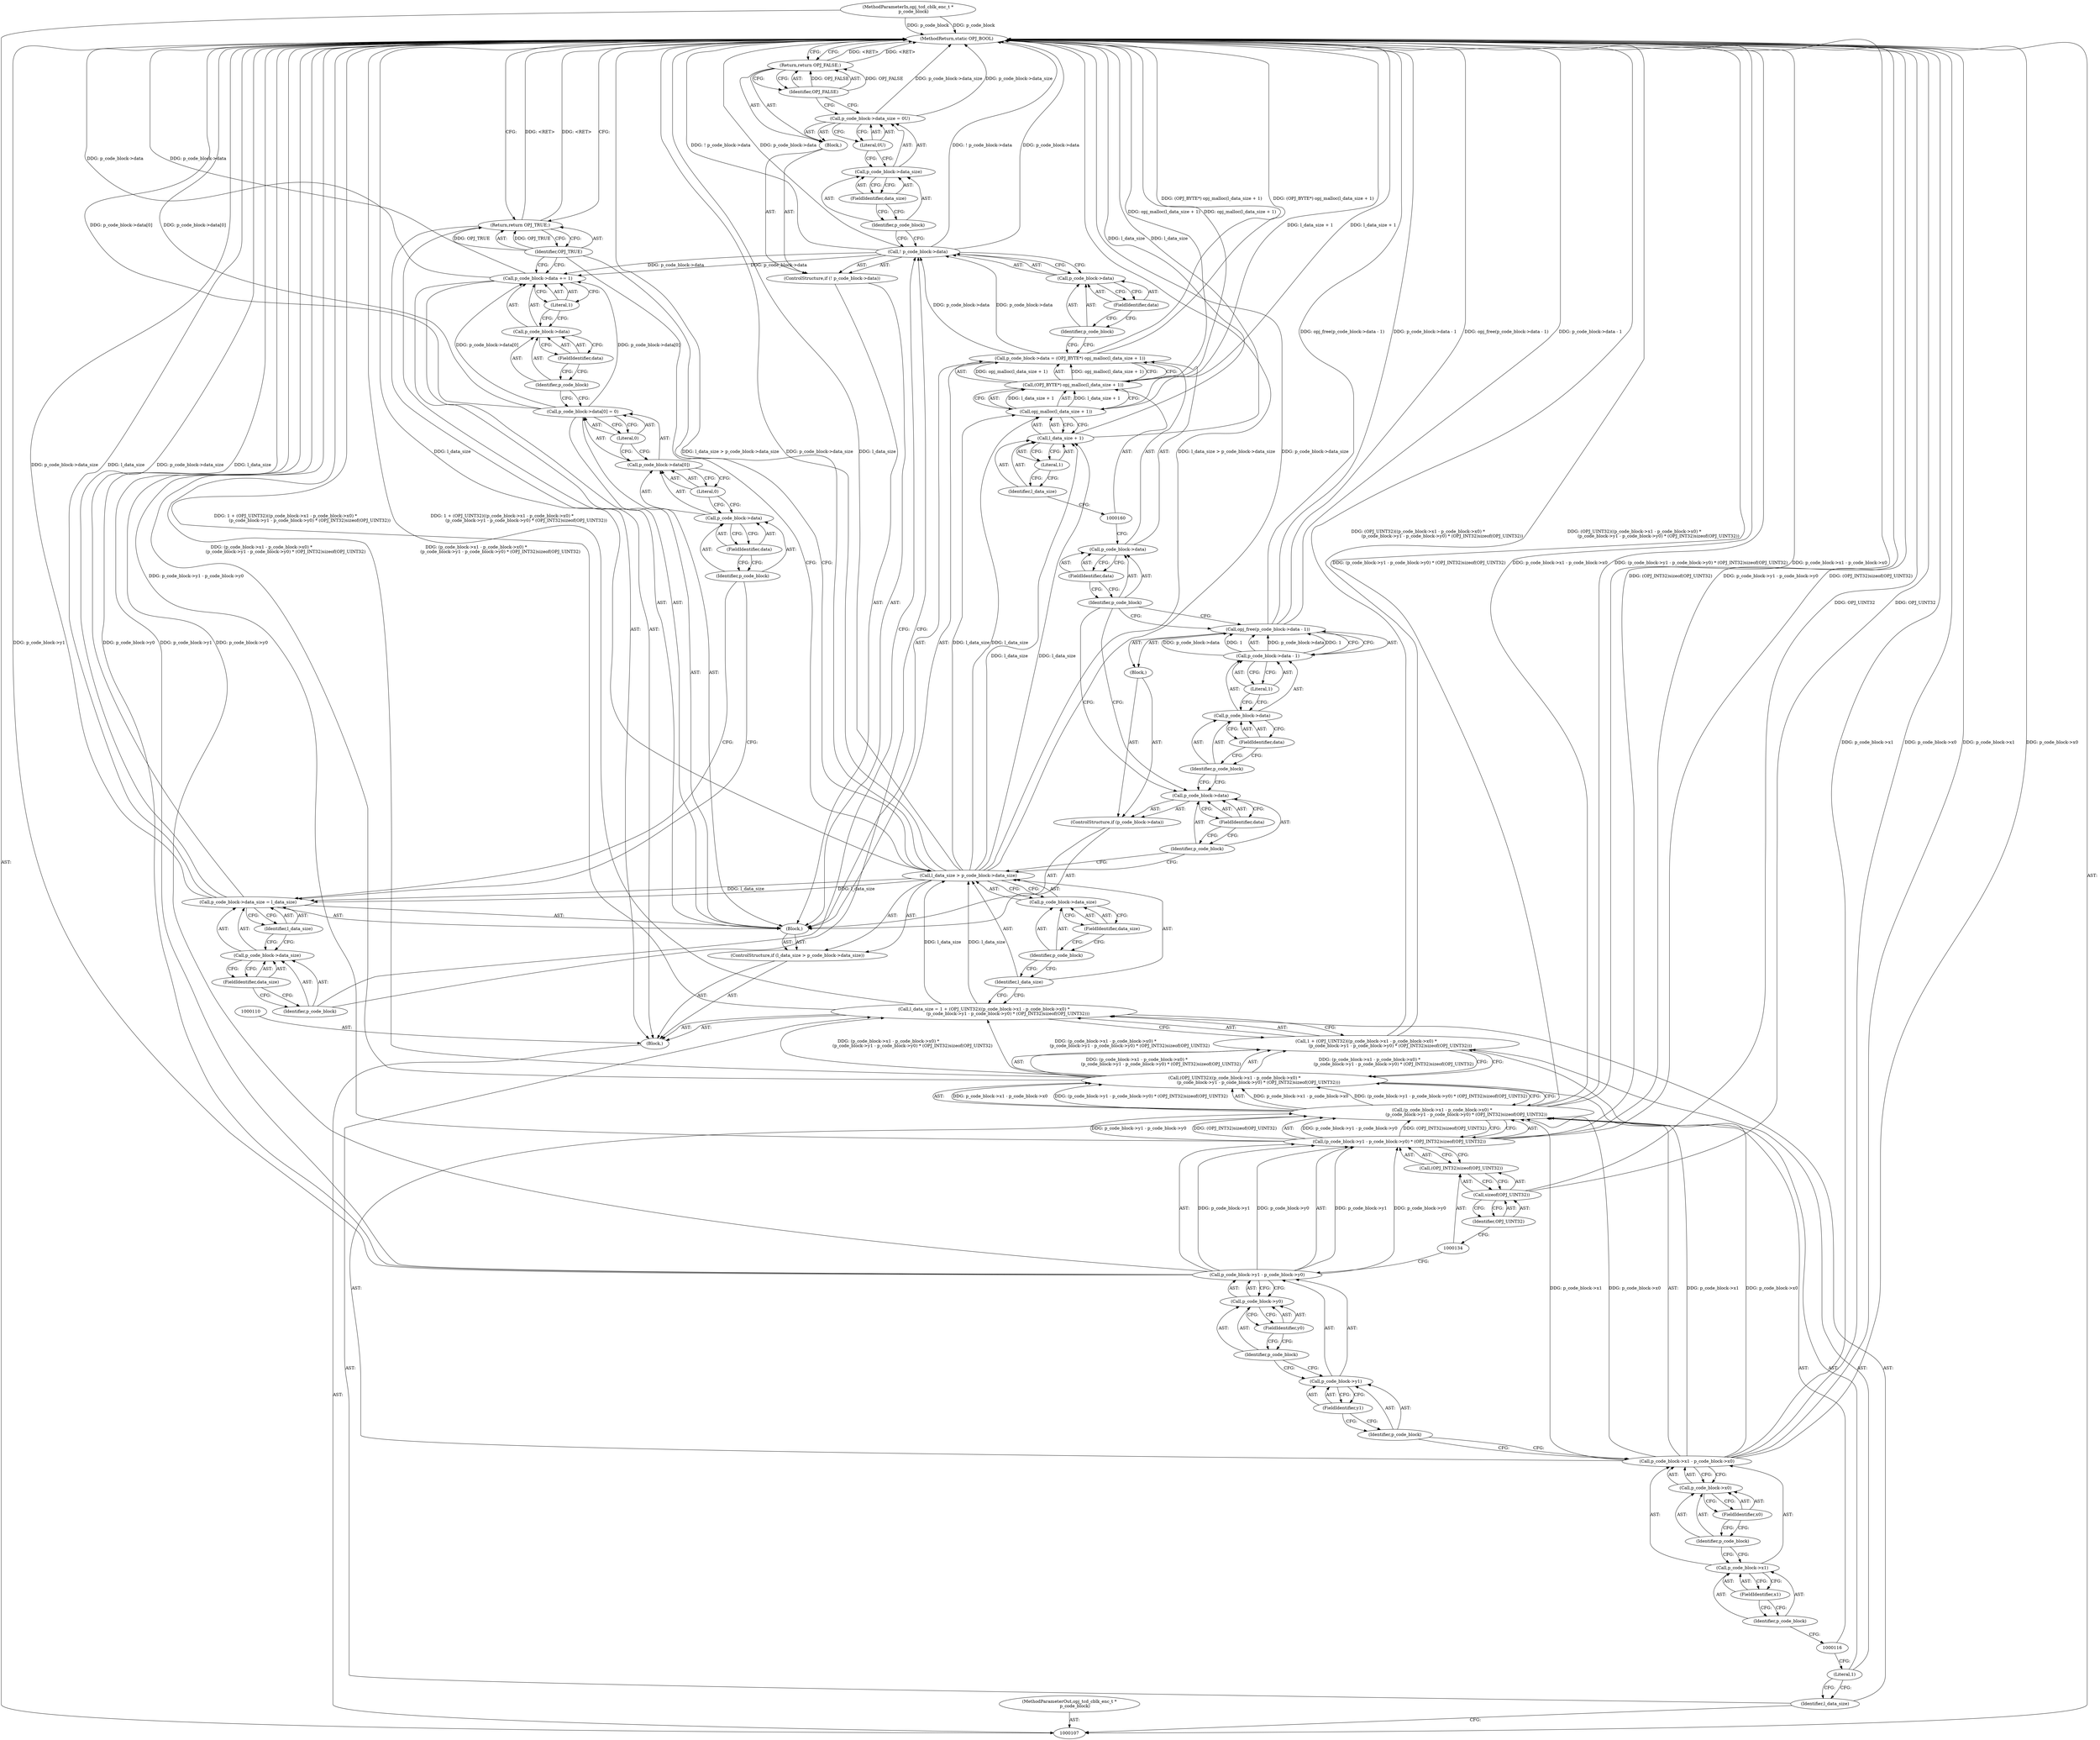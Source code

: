 digraph "0_openjpeg_397f62c0a838e15d667ef50e27d5d011d2c79c04" {
"1000197" [label="(MethodReturn,static OPJ_BOOL)"];
"1000108" [label="(MethodParameterIn,opj_tcd_cblk_enc_t *\n        p_code_block)"];
"1000266" [label="(MethodParameterOut,opj_tcd_cblk_enc_t *\n        p_code_block)"];
"1000140" [label="(Call,p_code_block->data_size)"];
"1000141" [label="(Identifier,p_code_block)"];
"1000142" [label="(FieldIdentifier,data_size)"];
"1000143" [label="(Block,)"];
"1000137" [label="(ControlStructure,if (l_data_size > p_code_block->data_size))"];
"1000138" [label="(Call,l_data_size > p_code_block->data_size)"];
"1000139" [label="(Identifier,l_data_size)"];
"1000145" [label="(Call,p_code_block->data)"];
"1000146" [label="(Identifier,p_code_block)"];
"1000147" [label="(FieldIdentifier,data)"];
"1000148" [label="(Block,)"];
"1000144" [label="(ControlStructure,if (p_code_block->data))"];
"1000149" [label="(Call,opj_free(p_code_block->data - 1))"];
"1000150" [label="(Call,p_code_block->data - 1)"];
"1000151" [label="(Call,p_code_block->data)"];
"1000152" [label="(Identifier,p_code_block)"];
"1000153" [label="(FieldIdentifier,data)"];
"1000154" [label="(Literal,1)"];
"1000158" [label="(FieldIdentifier,data)"];
"1000159" [label="(Call,(OPJ_BYTE*) opj_malloc(l_data_size + 1))"];
"1000161" [label="(Call,opj_malloc(l_data_size + 1))"];
"1000162" [label="(Call,l_data_size + 1)"];
"1000163" [label="(Identifier,l_data_size)"];
"1000164" [label="(Literal,1)"];
"1000155" [label="(Call,p_code_block->data = (OPJ_BYTE*) opj_malloc(l_data_size + 1))"];
"1000156" [label="(Call,p_code_block->data)"];
"1000157" [label="(Identifier,p_code_block)"];
"1000166" [label="(Call,! p_code_block->data)"];
"1000167" [label="(Call,p_code_block->data)"];
"1000168" [label="(Identifier,p_code_block)"];
"1000169" [label="(FieldIdentifier,data)"];
"1000170" [label="(Block,)"];
"1000165" [label="(ControlStructure,if (! p_code_block->data))"];
"1000171" [label="(Call,p_code_block->data_size = 0U)"];
"1000172" [label="(Call,p_code_block->data_size)"];
"1000173" [label="(Identifier,p_code_block)"];
"1000174" [label="(FieldIdentifier,data_size)"];
"1000175" [label="(Literal,0U)"];
"1000176" [label="(Return,return OPJ_FALSE;)"];
"1000177" [label="(Identifier,OPJ_FALSE)"];
"1000181" [label="(FieldIdentifier,data_size)"];
"1000182" [label="(Identifier,l_data_size)"];
"1000178" [label="(Call,p_code_block->data_size = l_data_size)"];
"1000179" [label="(Call,p_code_block->data_size)"];
"1000180" [label="(Identifier,p_code_block)"];
"1000187" [label="(FieldIdentifier,data)"];
"1000188" [label="(Literal,0)"];
"1000189" [label="(Literal,0)"];
"1000183" [label="(Call,p_code_block->data[0] = 0)"];
"1000184" [label="(Call,p_code_block->data[0])"];
"1000185" [label="(Call,p_code_block->data)"];
"1000186" [label="(Identifier,p_code_block)"];
"1000193" [label="(FieldIdentifier,data)"];
"1000194" [label="(Literal,1)"];
"1000190" [label="(Call,p_code_block->data += 1)"];
"1000191" [label="(Call,p_code_block->data)"];
"1000192" [label="(Identifier,p_code_block)"];
"1000196" [label="(Identifier,OPJ_TRUE)"];
"1000195" [label="(Return,return OPJ_TRUE;)"];
"1000109" [label="(Block,)"];
"1000113" [label="(Call,1 + (OPJ_UINT32)((p_code_block->x1 - p_code_block->x0) *\n                                   (p_code_block->y1 - p_code_block->y0) * (OPJ_INT32)sizeof(OPJ_UINT32)))"];
"1000114" [label="(Literal,1)"];
"1000115" [label="(Call,(OPJ_UINT32)((p_code_block->x1 - p_code_block->x0) *\n                                   (p_code_block->y1 - p_code_block->y0) * (OPJ_INT32)sizeof(OPJ_UINT32)))"];
"1000117" [label="(Call,(p_code_block->x1 - p_code_block->x0) *\n                                   (p_code_block->y1 - p_code_block->y0) * (OPJ_INT32)sizeof(OPJ_UINT32))"];
"1000118" [label="(Call,p_code_block->x1 - p_code_block->x0)"];
"1000119" [label="(Call,p_code_block->x1)"];
"1000120" [label="(Identifier,p_code_block)"];
"1000111" [label="(Call,l_data_size = 1 + (OPJ_UINT32)((p_code_block->x1 - p_code_block->x0) *\n                                   (p_code_block->y1 - p_code_block->y0) * (OPJ_INT32)sizeof(OPJ_UINT32)))"];
"1000112" [label="(Identifier,l_data_size)"];
"1000121" [label="(FieldIdentifier,x1)"];
"1000122" [label="(Call,p_code_block->x0)"];
"1000123" [label="(Identifier,p_code_block)"];
"1000124" [label="(FieldIdentifier,x0)"];
"1000125" [label="(Call,(p_code_block->y1 - p_code_block->y0) * (OPJ_INT32)sizeof(OPJ_UINT32))"];
"1000126" [label="(Call,p_code_block->y1 - p_code_block->y0)"];
"1000127" [label="(Call,p_code_block->y1)"];
"1000128" [label="(Identifier,p_code_block)"];
"1000129" [label="(FieldIdentifier,y1)"];
"1000130" [label="(Call,p_code_block->y0)"];
"1000131" [label="(Identifier,p_code_block)"];
"1000132" [label="(FieldIdentifier,y0)"];
"1000133" [label="(Call,(OPJ_INT32)sizeof(OPJ_UINT32))"];
"1000135" [label="(Call,sizeof(OPJ_UINT32))"];
"1000136" [label="(Identifier,OPJ_UINT32)"];
"1000197" -> "1000107"  [label="AST: "];
"1000197" -> "1000176"  [label="CFG: "];
"1000197" -> "1000195"  [label="CFG: "];
"1000171" -> "1000197"  [label="DDG: p_code_block->data_size"];
"1000117" -> "1000197"  [label="DDG: (p_code_block->y1 - p_code_block->y0) * (OPJ_INT32)sizeof(OPJ_UINT32)"];
"1000117" -> "1000197"  [label="DDG: p_code_block->x1 - p_code_block->x0"];
"1000108" -> "1000197"  [label="DDG: p_code_block"];
"1000178" -> "1000197"  [label="DDG: p_code_block->data_size"];
"1000178" -> "1000197"  [label="DDG: l_data_size"];
"1000138" -> "1000197"  [label="DDG: l_data_size"];
"1000138" -> "1000197"  [label="DDG: l_data_size > p_code_block->data_size"];
"1000138" -> "1000197"  [label="DDG: p_code_block->data_size"];
"1000149" -> "1000197"  [label="DDG: opj_free(p_code_block->data - 1)"];
"1000149" -> "1000197"  [label="DDG: p_code_block->data - 1"];
"1000126" -> "1000197"  [label="DDG: p_code_block->y1"];
"1000126" -> "1000197"  [label="DDG: p_code_block->y0"];
"1000125" -> "1000197"  [label="DDG: (OPJ_INT32)sizeof(OPJ_UINT32)"];
"1000125" -> "1000197"  [label="DDG: p_code_block->y1 - p_code_block->y0"];
"1000118" -> "1000197"  [label="DDG: p_code_block->x1"];
"1000118" -> "1000197"  [label="DDG: p_code_block->x0"];
"1000155" -> "1000197"  [label="DDG: (OPJ_BYTE*) opj_malloc(l_data_size + 1)"];
"1000115" -> "1000197"  [label="DDG: (p_code_block->x1 - p_code_block->x0) *\n                                   (p_code_block->y1 - p_code_block->y0) * (OPJ_INT32)sizeof(OPJ_UINT32)"];
"1000166" -> "1000197"  [label="DDG: ! p_code_block->data"];
"1000166" -> "1000197"  [label="DDG: p_code_block->data"];
"1000183" -> "1000197"  [label="DDG: p_code_block->data[0]"];
"1000190" -> "1000197"  [label="DDG: p_code_block->data"];
"1000113" -> "1000197"  [label="DDG: (OPJ_UINT32)((p_code_block->x1 - p_code_block->x0) *\n                                   (p_code_block->y1 - p_code_block->y0) * (OPJ_INT32)sizeof(OPJ_UINT32))"];
"1000111" -> "1000197"  [label="DDG: 1 + (OPJ_UINT32)((p_code_block->x1 - p_code_block->x0) *\n                                   (p_code_block->y1 - p_code_block->y0) * (OPJ_INT32)sizeof(OPJ_UINT32))"];
"1000135" -> "1000197"  [label="DDG: OPJ_UINT32"];
"1000162" -> "1000197"  [label="DDG: l_data_size"];
"1000161" -> "1000197"  [label="DDG: l_data_size + 1"];
"1000159" -> "1000197"  [label="DDG: opj_malloc(l_data_size + 1)"];
"1000195" -> "1000197"  [label="DDG: <RET>"];
"1000176" -> "1000197"  [label="DDG: <RET>"];
"1000108" -> "1000107"  [label="AST: "];
"1000108" -> "1000197"  [label="DDG: p_code_block"];
"1000266" -> "1000107"  [label="AST: "];
"1000140" -> "1000138"  [label="AST: "];
"1000140" -> "1000142"  [label="CFG: "];
"1000141" -> "1000140"  [label="AST: "];
"1000142" -> "1000140"  [label="AST: "];
"1000138" -> "1000140"  [label="CFG: "];
"1000141" -> "1000140"  [label="AST: "];
"1000141" -> "1000139"  [label="CFG: "];
"1000142" -> "1000141"  [label="CFG: "];
"1000142" -> "1000140"  [label="AST: "];
"1000142" -> "1000141"  [label="CFG: "];
"1000140" -> "1000142"  [label="CFG: "];
"1000143" -> "1000137"  [label="AST: "];
"1000144" -> "1000143"  [label="AST: "];
"1000155" -> "1000143"  [label="AST: "];
"1000165" -> "1000143"  [label="AST: "];
"1000178" -> "1000143"  [label="AST: "];
"1000183" -> "1000143"  [label="AST: "];
"1000190" -> "1000143"  [label="AST: "];
"1000137" -> "1000109"  [label="AST: "];
"1000138" -> "1000137"  [label="AST: "];
"1000143" -> "1000137"  [label="AST: "];
"1000138" -> "1000137"  [label="AST: "];
"1000138" -> "1000140"  [label="CFG: "];
"1000139" -> "1000138"  [label="AST: "];
"1000140" -> "1000138"  [label="AST: "];
"1000146" -> "1000138"  [label="CFG: "];
"1000196" -> "1000138"  [label="CFG: "];
"1000138" -> "1000197"  [label="DDG: l_data_size"];
"1000138" -> "1000197"  [label="DDG: l_data_size > p_code_block->data_size"];
"1000138" -> "1000197"  [label="DDG: p_code_block->data_size"];
"1000111" -> "1000138"  [label="DDG: l_data_size"];
"1000138" -> "1000161"  [label="DDG: l_data_size"];
"1000138" -> "1000162"  [label="DDG: l_data_size"];
"1000138" -> "1000178"  [label="DDG: l_data_size"];
"1000139" -> "1000138"  [label="AST: "];
"1000139" -> "1000111"  [label="CFG: "];
"1000141" -> "1000139"  [label="CFG: "];
"1000145" -> "1000144"  [label="AST: "];
"1000145" -> "1000147"  [label="CFG: "];
"1000146" -> "1000145"  [label="AST: "];
"1000147" -> "1000145"  [label="AST: "];
"1000152" -> "1000145"  [label="CFG: "];
"1000157" -> "1000145"  [label="CFG: "];
"1000146" -> "1000145"  [label="AST: "];
"1000146" -> "1000138"  [label="CFG: "];
"1000147" -> "1000146"  [label="CFG: "];
"1000147" -> "1000145"  [label="AST: "];
"1000147" -> "1000146"  [label="CFG: "];
"1000145" -> "1000147"  [label="CFG: "];
"1000148" -> "1000144"  [label="AST: "];
"1000149" -> "1000148"  [label="AST: "];
"1000144" -> "1000143"  [label="AST: "];
"1000145" -> "1000144"  [label="AST: "];
"1000148" -> "1000144"  [label="AST: "];
"1000149" -> "1000148"  [label="AST: "];
"1000149" -> "1000150"  [label="CFG: "];
"1000150" -> "1000149"  [label="AST: "];
"1000157" -> "1000149"  [label="CFG: "];
"1000149" -> "1000197"  [label="DDG: opj_free(p_code_block->data - 1)"];
"1000149" -> "1000197"  [label="DDG: p_code_block->data - 1"];
"1000150" -> "1000149"  [label="DDG: p_code_block->data"];
"1000150" -> "1000149"  [label="DDG: 1"];
"1000150" -> "1000149"  [label="AST: "];
"1000150" -> "1000154"  [label="CFG: "];
"1000151" -> "1000150"  [label="AST: "];
"1000154" -> "1000150"  [label="AST: "];
"1000149" -> "1000150"  [label="CFG: "];
"1000150" -> "1000149"  [label="DDG: p_code_block->data"];
"1000150" -> "1000149"  [label="DDG: 1"];
"1000151" -> "1000150"  [label="AST: "];
"1000151" -> "1000153"  [label="CFG: "];
"1000152" -> "1000151"  [label="AST: "];
"1000153" -> "1000151"  [label="AST: "];
"1000154" -> "1000151"  [label="CFG: "];
"1000152" -> "1000151"  [label="AST: "];
"1000152" -> "1000145"  [label="CFG: "];
"1000153" -> "1000152"  [label="CFG: "];
"1000153" -> "1000151"  [label="AST: "];
"1000153" -> "1000152"  [label="CFG: "];
"1000151" -> "1000153"  [label="CFG: "];
"1000154" -> "1000150"  [label="AST: "];
"1000154" -> "1000151"  [label="CFG: "];
"1000150" -> "1000154"  [label="CFG: "];
"1000158" -> "1000156"  [label="AST: "];
"1000158" -> "1000157"  [label="CFG: "];
"1000156" -> "1000158"  [label="CFG: "];
"1000159" -> "1000155"  [label="AST: "];
"1000159" -> "1000161"  [label="CFG: "];
"1000160" -> "1000159"  [label="AST: "];
"1000161" -> "1000159"  [label="AST: "];
"1000155" -> "1000159"  [label="CFG: "];
"1000159" -> "1000197"  [label="DDG: opj_malloc(l_data_size + 1)"];
"1000159" -> "1000155"  [label="DDG: opj_malloc(l_data_size + 1)"];
"1000161" -> "1000159"  [label="DDG: l_data_size + 1"];
"1000161" -> "1000159"  [label="AST: "];
"1000161" -> "1000162"  [label="CFG: "];
"1000162" -> "1000161"  [label="AST: "];
"1000159" -> "1000161"  [label="CFG: "];
"1000161" -> "1000197"  [label="DDG: l_data_size + 1"];
"1000161" -> "1000159"  [label="DDG: l_data_size + 1"];
"1000138" -> "1000161"  [label="DDG: l_data_size"];
"1000162" -> "1000161"  [label="AST: "];
"1000162" -> "1000164"  [label="CFG: "];
"1000163" -> "1000162"  [label="AST: "];
"1000164" -> "1000162"  [label="AST: "];
"1000161" -> "1000162"  [label="CFG: "];
"1000162" -> "1000197"  [label="DDG: l_data_size"];
"1000138" -> "1000162"  [label="DDG: l_data_size"];
"1000163" -> "1000162"  [label="AST: "];
"1000163" -> "1000160"  [label="CFG: "];
"1000164" -> "1000163"  [label="CFG: "];
"1000164" -> "1000162"  [label="AST: "];
"1000164" -> "1000163"  [label="CFG: "];
"1000162" -> "1000164"  [label="CFG: "];
"1000155" -> "1000143"  [label="AST: "];
"1000155" -> "1000159"  [label="CFG: "];
"1000156" -> "1000155"  [label="AST: "];
"1000159" -> "1000155"  [label="AST: "];
"1000168" -> "1000155"  [label="CFG: "];
"1000155" -> "1000197"  [label="DDG: (OPJ_BYTE*) opj_malloc(l_data_size + 1)"];
"1000159" -> "1000155"  [label="DDG: opj_malloc(l_data_size + 1)"];
"1000155" -> "1000166"  [label="DDG: p_code_block->data"];
"1000156" -> "1000155"  [label="AST: "];
"1000156" -> "1000158"  [label="CFG: "];
"1000157" -> "1000156"  [label="AST: "];
"1000158" -> "1000156"  [label="AST: "];
"1000160" -> "1000156"  [label="CFG: "];
"1000157" -> "1000156"  [label="AST: "];
"1000157" -> "1000149"  [label="CFG: "];
"1000157" -> "1000145"  [label="CFG: "];
"1000158" -> "1000157"  [label="CFG: "];
"1000166" -> "1000165"  [label="AST: "];
"1000166" -> "1000167"  [label="CFG: "];
"1000167" -> "1000166"  [label="AST: "];
"1000173" -> "1000166"  [label="CFG: "];
"1000180" -> "1000166"  [label="CFG: "];
"1000166" -> "1000197"  [label="DDG: ! p_code_block->data"];
"1000166" -> "1000197"  [label="DDG: p_code_block->data"];
"1000155" -> "1000166"  [label="DDG: p_code_block->data"];
"1000166" -> "1000190"  [label="DDG: p_code_block->data"];
"1000167" -> "1000166"  [label="AST: "];
"1000167" -> "1000169"  [label="CFG: "];
"1000168" -> "1000167"  [label="AST: "];
"1000169" -> "1000167"  [label="AST: "];
"1000166" -> "1000167"  [label="CFG: "];
"1000168" -> "1000167"  [label="AST: "];
"1000168" -> "1000155"  [label="CFG: "];
"1000169" -> "1000168"  [label="CFG: "];
"1000169" -> "1000167"  [label="AST: "];
"1000169" -> "1000168"  [label="CFG: "];
"1000167" -> "1000169"  [label="CFG: "];
"1000170" -> "1000165"  [label="AST: "];
"1000171" -> "1000170"  [label="AST: "];
"1000176" -> "1000170"  [label="AST: "];
"1000165" -> "1000143"  [label="AST: "];
"1000166" -> "1000165"  [label="AST: "];
"1000170" -> "1000165"  [label="AST: "];
"1000171" -> "1000170"  [label="AST: "];
"1000171" -> "1000175"  [label="CFG: "];
"1000172" -> "1000171"  [label="AST: "];
"1000175" -> "1000171"  [label="AST: "];
"1000177" -> "1000171"  [label="CFG: "];
"1000171" -> "1000197"  [label="DDG: p_code_block->data_size"];
"1000172" -> "1000171"  [label="AST: "];
"1000172" -> "1000174"  [label="CFG: "];
"1000173" -> "1000172"  [label="AST: "];
"1000174" -> "1000172"  [label="AST: "];
"1000175" -> "1000172"  [label="CFG: "];
"1000173" -> "1000172"  [label="AST: "];
"1000173" -> "1000166"  [label="CFG: "];
"1000174" -> "1000173"  [label="CFG: "];
"1000174" -> "1000172"  [label="AST: "];
"1000174" -> "1000173"  [label="CFG: "];
"1000172" -> "1000174"  [label="CFG: "];
"1000175" -> "1000171"  [label="AST: "];
"1000175" -> "1000172"  [label="CFG: "];
"1000171" -> "1000175"  [label="CFG: "];
"1000176" -> "1000170"  [label="AST: "];
"1000176" -> "1000177"  [label="CFG: "];
"1000177" -> "1000176"  [label="AST: "];
"1000197" -> "1000176"  [label="CFG: "];
"1000176" -> "1000197"  [label="DDG: <RET>"];
"1000177" -> "1000176"  [label="DDG: OPJ_FALSE"];
"1000177" -> "1000176"  [label="AST: "];
"1000177" -> "1000171"  [label="CFG: "];
"1000176" -> "1000177"  [label="CFG: "];
"1000177" -> "1000176"  [label="DDG: OPJ_FALSE"];
"1000181" -> "1000179"  [label="AST: "];
"1000181" -> "1000180"  [label="CFG: "];
"1000179" -> "1000181"  [label="CFG: "];
"1000182" -> "1000178"  [label="AST: "];
"1000182" -> "1000179"  [label="CFG: "];
"1000178" -> "1000182"  [label="CFG: "];
"1000178" -> "1000143"  [label="AST: "];
"1000178" -> "1000182"  [label="CFG: "];
"1000179" -> "1000178"  [label="AST: "];
"1000182" -> "1000178"  [label="AST: "];
"1000186" -> "1000178"  [label="CFG: "];
"1000178" -> "1000197"  [label="DDG: p_code_block->data_size"];
"1000178" -> "1000197"  [label="DDG: l_data_size"];
"1000138" -> "1000178"  [label="DDG: l_data_size"];
"1000179" -> "1000178"  [label="AST: "];
"1000179" -> "1000181"  [label="CFG: "];
"1000180" -> "1000179"  [label="AST: "];
"1000181" -> "1000179"  [label="AST: "];
"1000182" -> "1000179"  [label="CFG: "];
"1000180" -> "1000179"  [label="AST: "];
"1000180" -> "1000166"  [label="CFG: "];
"1000181" -> "1000180"  [label="CFG: "];
"1000187" -> "1000185"  [label="AST: "];
"1000187" -> "1000186"  [label="CFG: "];
"1000185" -> "1000187"  [label="CFG: "];
"1000188" -> "1000184"  [label="AST: "];
"1000188" -> "1000185"  [label="CFG: "];
"1000184" -> "1000188"  [label="CFG: "];
"1000189" -> "1000183"  [label="AST: "];
"1000189" -> "1000184"  [label="CFG: "];
"1000183" -> "1000189"  [label="CFG: "];
"1000183" -> "1000143"  [label="AST: "];
"1000183" -> "1000189"  [label="CFG: "];
"1000184" -> "1000183"  [label="AST: "];
"1000189" -> "1000183"  [label="AST: "];
"1000192" -> "1000183"  [label="CFG: "];
"1000183" -> "1000197"  [label="DDG: p_code_block->data[0]"];
"1000183" -> "1000190"  [label="DDG: p_code_block->data[0]"];
"1000184" -> "1000183"  [label="AST: "];
"1000184" -> "1000188"  [label="CFG: "];
"1000185" -> "1000184"  [label="AST: "];
"1000188" -> "1000184"  [label="AST: "];
"1000189" -> "1000184"  [label="CFG: "];
"1000185" -> "1000184"  [label="AST: "];
"1000185" -> "1000187"  [label="CFG: "];
"1000186" -> "1000185"  [label="AST: "];
"1000187" -> "1000185"  [label="AST: "];
"1000188" -> "1000185"  [label="CFG: "];
"1000186" -> "1000185"  [label="AST: "];
"1000186" -> "1000178"  [label="CFG: "];
"1000187" -> "1000186"  [label="CFG: "];
"1000193" -> "1000191"  [label="AST: "];
"1000193" -> "1000192"  [label="CFG: "];
"1000191" -> "1000193"  [label="CFG: "];
"1000194" -> "1000190"  [label="AST: "];
"1000194" -> "1000191"  [label="CFG: "];
"1000190" -> "1000194"  [label="CFG: "];
"1000190" -> "1000143"  [label="AST: "];
"1000190" -> "1000194"  [label="CFG: "];
"1000191" -> "1000190"  [label="AST: "];
"1000194" -> "1000190"  [label="AST: "];
"1000196" -> "1000190"  [label="CFG: "];
"1000190" -> "1000197"  [label="DDG: p_code_block->data"];
"1000183" -> "1000190"  [label="DDG: p_code_block->data[0]"];
"1000166" -> "1000190"  [label="DDG: p_code_block->data"];
"1000191" -> "1000190"  [label="AST: "];
"1000191" -> "1000193"  [label="CFG: "];
"1000192" -> "1000191"  [label="AST: "];
"1000193" -> "1000191"  [label="AST: "];
"1000194" -> "1000191"  [label="CFG: "];
"1000192" -> "1000191"  [label="AST: "];
"1000192" -> "1000183"  [label="CFG: "];
"1000193" -> "1000192"  [label="CFG: "];
"1000196" -> "1000195"  [label="AST: "];
"1000196" -> "1000190"  [label="CFG: "];
"1000196" -> "1000138"  [label="CFG: "];
"1000195" -> "1000196"  [label="CFG: "];
"1000196" -> "1000195"  [label="DDG: OPJ_TRUE"];
"1000195" -> "1000109"  [label="AST: "];
"1000195" -> "1000196"  [label="CFG: "];
"1000196" -> "1000195"  [label="AST: "];
"1000197" -> "1000195"  [label="CFG: "];
"1000195" -> "1000197"  [label="DDG: <RET>"];
"1000196" -> "1000195"  [label="DDG: OPJ_TRUE"];
"1000109" -> "1000107"  [label="AST: "];
"1000110" -> "1000109"  [label="AST: "];
"1000111" -> "1000109"  [label="AST: "];
"1000137" -> "1000109"  [label="AST: "];
"1000195" -> "1000109"  [label="AST: "];
"1000113" -> "1000111"  [label="AST: "];
"1000113" -> "1000115"  [label="CFG: "];
"1000114" -> "1000113"  [label="AST: "];
"1000115" -> "1000113"  [label="AST: "];
"1000111" -> "1000113"  [label="CFG: "];
"1000113" -> "1000197"  [label="DDG: (OPJ_UINT32)((p_code_block->x1 - p_code_block->x0) *\n                                   (p_code_block->y1 - p_code_block->y0) * (OPJ_INT32)sizeof(OPJ_UINT32))"];
"1000115" -> "1000113"  [label="DDG: (p_code_block->x1 - p_code_block->x0) *\n                                   (p_code_block->y1 - p_code_block->y0) * (OPJ_INT32)sizeof(OPJ_UINT32)"];
"1000114" -> "1000113"  [label="AST: "];
"1000114" -> "1000112"  [label="CFG: "];
"1000116" -> "1000114"  [label="CFG: "];
"1000115" -> "1000113"  [label="AST: "];
"1000115" -> "1000117"  [label="CFG: "];
"1000116" -> "1000115"  [label="AST: "];
"1000117" -> "1000115"  [label="AST: "];
"1000113" -> "1000115"  [label="CFG: "];
"1000115" -> "1000197"  [label="DDG: (p_code_block->x1 - p_code_block->x0) *\n                                   (p_code_block->y1 - p_code_block->y0) * (OPJ_INT32)sizeof(OPJ_UINT32)"];
"1000115" -> "1000111"  [label="DDG: (p_code_block->x1 - p_code_block->x0) *\n                                   (p_code_block->y1 - p_code_block->y0) * (OPJ_INT32)sizeof(OPJ_UINT32)"];
"1000115" -> "1000113"  [label="DDG: (p_code_block->x1 - p_code_block->x0) *\n                                   (p_code_block->y1 - p_code_block->y0) * (OPJ_INT32)sizeof(OPJ_UINT32)"];
"1000117" -> "1000115"  [label="DDG: p_code_block->x1 - p_code_block->x0"];
"1000117" -> "1000115"  [label="DDG: (p_code_block->y1 - p_code_block->y0) * (OPJ_INT32)sizeof(OPJ_UINT32)"];
"1000117" -> "1000115"  [label="AST: "];
"1000117" -> "1000125"  [label="CFG: "];
"1000118" -> "1000117"  [label="AST: "];
"1000125" -> "1000117"  [label="AST: "];
"1000115" -> "1000117"  [label="CFG: "];
"1000117" -> "1000197"  [label="DDG: (p_code_block->y1 - p_code_block->y0) * (OPJ_INT32)sizeof(OPJ_UINT32)"];
"1000117" -> "1000197"  [label="DDG: p_code_block->x1 - p_code_block->x0"];
"1000117" -> "1000115"  [label="DDG: p_code_block->x1 - p_code_block->x0"];
"1000117" -> "1000115"  [label="DDG: (p_code_block->y1 - p_code_block->y0) * (OPJ_INT32)sizeof(OPJ_UINT32)"];
"1000118" -> "1000117"  [label="DDG: p_code_block->x1"];
"1000118" -> "1000117"  [label="DDG: p_code_block->x0"];
"1000125" -> "1000117"  [label="DDG: p_code_block->y1 - p_code_block->y0"];
"1000125" -> "1000117"  [label="DDG: (OPJ_INT32)sizeof(OPJ_UINT32)"];
"1000118" -> "1000117"  [label="AST: "];
"1000118" -> "1000122"  [label="CFG: "];
"1000119" -> "1000118"  [label="AST: "];
"1000122" -> "1000118"  [label="AST: "];
"1000128" -> "1000118"  [label="CFG: "];
"1000118" -> "1000197"  [label="DDG: p_code_block->x1"];
"1000118" -> "1000197"  [label="DDG: p_code_block->x0"];
"1000118" -> "1000117"  [label="DDG: p_code_block->x1"];
"1000118" -> "1000117"  [label="DDG: p_code_block->x0"];
"1000119" -> "1000118"  [label="AST: "];
"1000119" -> "1000121"  [label="CFG: "];
"1000120" -> "1000119"  [label="AST: "];
"1000121" -> "1000119"  [label="AST: "];
"1000123" -> "1000119"  [label="CFG: "];
"1000120" -> "1000119"  [label="AST: "];
"1000120" -> "1000116"  [label="CFG: "];
"1000121" -> "1000120"  [label="CFG: "];
"1000111" -> "1000109"  [label="AST: "];
"1000111" -> "1000113"  [label="CFG: "];
"1000112" -> "1000111"  [label="AST: "];
"1000113" -> "1000111"  [label="AST: "];
"1000139" -> "1000111"  [label="CFG: "];
"1000111" -> "1000197"  [label="DDG: 1 + (OPJ_UINT32)((p_code_block->x1 - p_code_block->x0) *\n                                   (p_code_block->y1 - p_code_block->y0) * (OPJ_INT32)sizeof(OPJ_UINT32))"];
"1000115" -> "1000111"  [label="DDG: (p_code_block->x1 - p_code_block->x0) *\n                                   (p_code_block->y1 - p_code_block->y0) * (OPJ_INT32)sizeof(OPJ_UINT32)"];
"1000111" -> "1000138"  [label="DDG: l_data_size"];
"1000112" -> "1000111"  [label="AST: "];
"1000112" -> "1000107"  [label="CFG: "];
"1000114" -> "1000112"  [label="CFG: "];
"1000121" -> "1000119"  [label="AST: "];
"1000121" -> "1000120"  [label="CFG: "];
"1000119" -> "1000121"  [label="CFG: "];
"1000122" -> "1000118"  [label="AST: "];
"1000122" -> "1000124"  [label="CFG: "];
"1000123" -> "1000122"  [label="AST: "];
"1000124" -> "1000122"  [label="AST: "];
"1000118" -> "1000122"  [label="CFG: "];
"1000123" -> "1000122"  [label="AST: "];
"1000123" -> "1000119"  [label="CFG: "];
"1000124" -> "1000123"  [label="CFG: "];
"1000124" -> "1000122"  [label="AST: "];
"1000124" -> "1000123"  [label="CFG: "];
"1000122" -> "1000124"  [label="CFG: "];
"1000125" -> "1000117"  [label="AST: "];
"1000125" -> "1000133"  [label="CFG: "];
"1000126" -> "1000125"  [label="AST: "];
"1000133" -> "1000125"  [label="AST: "];
"1000117" -> "1000125"  [label="CFG: "];
"1000125" -> "1000197"  [label="DDG: (OPJ_INT32)sizeof(OPJ_UINT32)"];
"1000125" -> "1000197"  [label="DDG: p_code_block->y1 - p_code_block->y0"];
"1000125" -> "1000117"  [label="DDG: p_code_block->y1 - p_code_block->y0"];
"1000125" -> "1000117"  [label="DDG: (OPJ_INT32)sizeof(OPJ_UINT32)"];
"1000126" -> "1000125"  [label="DDG: p_code_block->y1"];
"1000126" -> "1000125"  [label="DDG: p_code_block->y0"];
"1000126" -> "1000125"  [label="AST: "];
"1000126" -> "1000130"  [label="CFG: "];
"1000127" -> "1000126"  [label="AST: "];
"1000130" -> "1000126"  [label="AST: "];
"1000134" -> "1000126"  [label="CFG: "];
"1000126" -> "1000197"  [label="DDG: p_code_block->y1"];
"1000126" -> "1000197"  [label="DDG: p_code_block->y0"];
"1000126" -> "1000125"  [label="DDG: p_code_block->y1"];
"1000126" -> "1000125"  [label="DDG: p_code_block->y0"];
"1000127" -> "1000126"  [label="AST: "];
"1000127" -> "1000129"  [label="CFG: "];
"1000128" -> "1000127"  [label="AST: "];
"1000129" -> "1000127"  [label="AST: "];
"1000131" -> "1000127"  [label="CFG: "];
"1000128" -> "1000127"  [label="AST: "];
"1000128" -> "1000118"  [label="CFG: "];
"1000129" -> "1000128"  [label="CFG: "];
"1000129" -> "1000127"  [label="AST: "];
"1000129" -> "1000128"  [label="CFG: "];
"1000127" -> "1000129"  [label="CFG: "];
"1000130" -> "1000126"  [label="AST: "];
"1000130" -> "1000132"  [label="CFG: "];
"1000131" -> "1000130"  [label="AST: "];
"1000132" -> "1000130"  [label="AST: "];
"1000126" -> "1000130"  [label="CFG: "];
"1000131" -> "1000130"  [label="AST: "];
"1000131" -> "1000127"  [label="CFG: "];
"1000132" -> "1000131"  [label="CFG: "];
"1000132" -> "1000130"  [label="AST: "];
"1000132" -> "1000131"  [label="CFG: "];
"1000130" -> "1000132"  [label="CFG: "];
"1000133" -> "1000125"  [label="AST: "];
"1000133" -> "1000135"  [label="CFG: "];
"1000134" -> "1000133"  [label="AST: "];
"1000135" -> "1000133"  [label="AST: "];
"1000125" -> "1000133"  [label="CFG: "];
"1000135" -> "1000133"  [label="AST: "];
"1000135" -> "1000136"  [label="CFG: "];
"1000136" -> "1000135"  [label="AST: "];
"1000133" -> "1000135"  [label="CFG: "];
"1000135" -> "1000197"  [label="DDG: OPJ_UINT32"];
"1000136" -> "1000135"  [label="AST: "];
"1000136" -> "1000134"  [label="CFG: "];
"1000135" -> "1000136"  [label="CFG: "];
}
